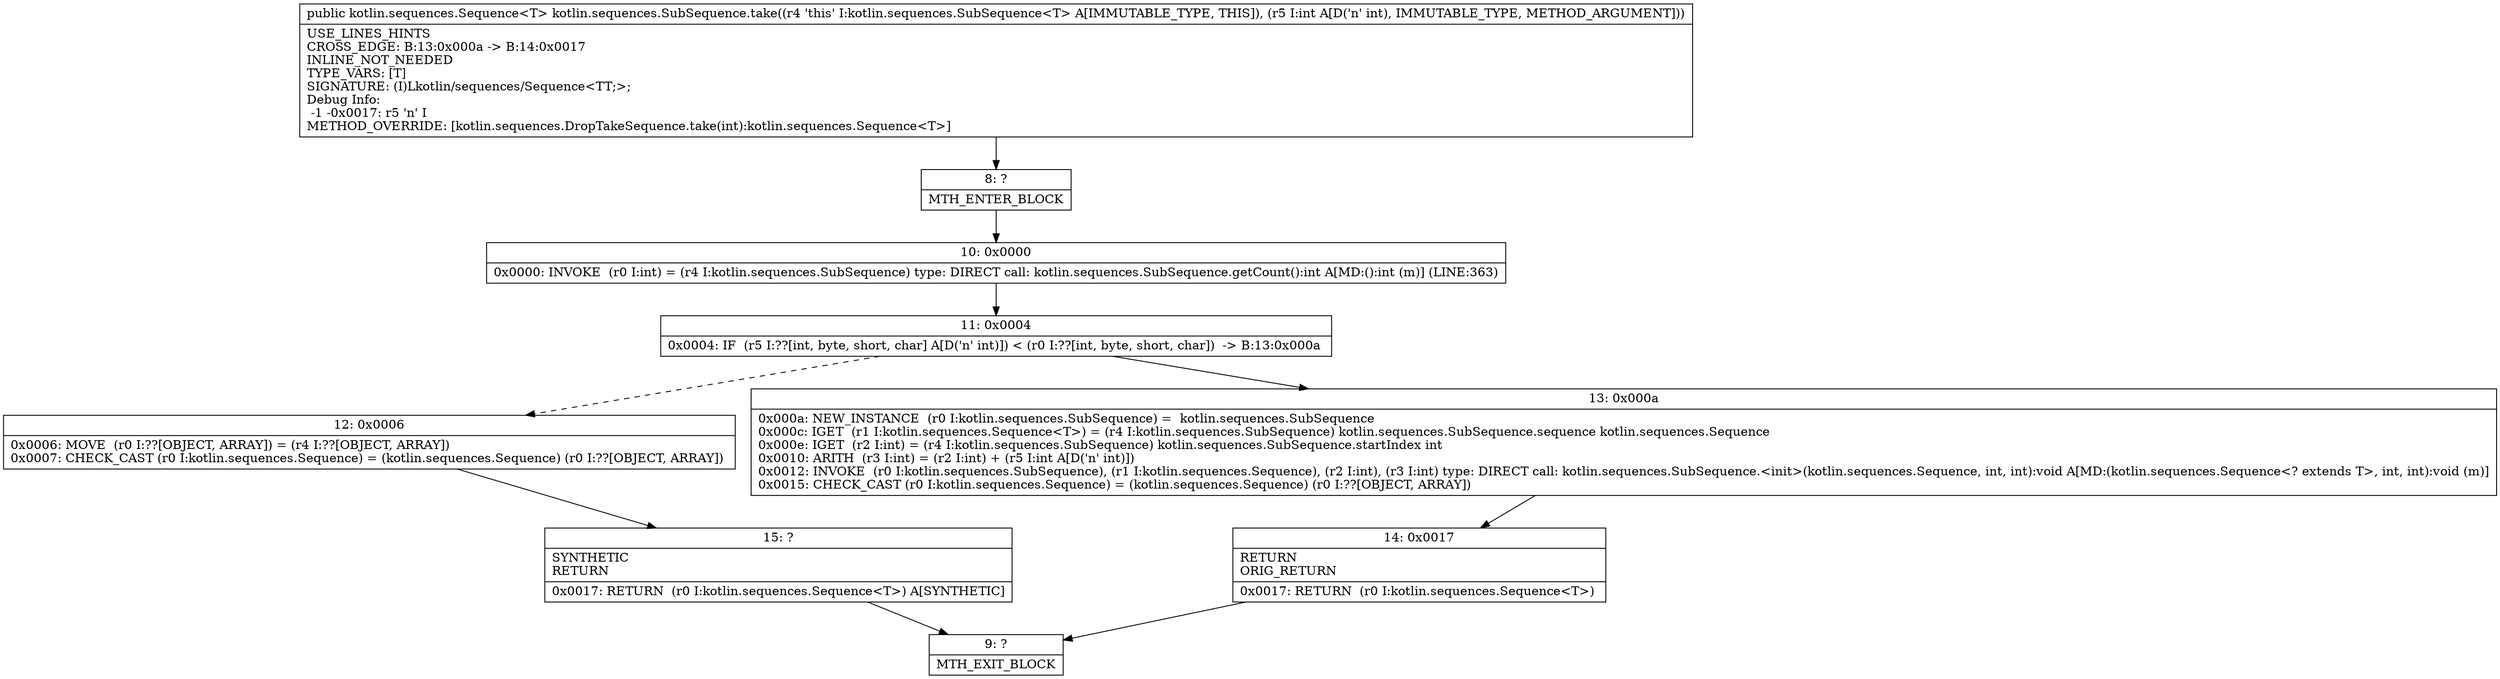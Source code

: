 digraph "CFG forkotlin.sequences.SubSequence.take(I)Lkotlin\/sequences\/Sequence;" {
Node_8 [shape=record,label="{8\:\ ?|MTH_ENTER_BLOCK\l}"];
Node_10 [shape=record,label="{10\:\ 0x0000|0x0000: INVOKE  (r0 I:int) = (r4 I:kotlin.sequences.SubSequence) type: DIRECT call: kotlin.sequences.SubSequence.getCount():int A[MD:():int (m)] (LINE:363)\l}"];
Node_11 [shape=record,label="{11\:\ 0x0004|0x0004: IF  (r5 I:??[int, byte, short, char] A[D('n' int)]) \< (r0 I:??[int, byte, short, char])  \-\> B:13:0x000a \l}"];
Node_12 [shape=record,label="{12\:\ 0x0006|0x0006: MOVE  (r0 I:??[OBJECT, ARRAY]) = (r4 I:??[OBJECT, ARRAY]) \l0x0007: CHECK_CAST (r0 I:kotlin.sequences.Sequence) = (kotlin.sequences.Sequence) (r0 I:??[OBJECT, ARRAY]) \l}"];
Node_15 [shape=record,label="{15\:\ ?|SYNTHETIC\lRETURN\l|0x0017: RETURN  (r0 I:kotlin.sequences.Sequence\<T\>) A[SYNTHETIC]\l}"];
Node_9 [shape=record,label="{9\:\ ?|MTH_EXIT_BLOCK\l}"];
Node_13 [shape=record,label="{13\:\ 0x000a|0x000a: NEW_INSTANCE  (r0 I:kotlin.sequences.SubSequence) =  kotlin.sequences.SubSequence \l0x000c: IGET  (r1 I:kotlin.sequences.Sequence\<T\>) = (r4 I:kotlin.sequences.SubSequence) kotlin.sequences.SubSequence.sequence kotlin.sequences.Sequence \l0x000e: IGET  (r2 I:int) = (r4 I:kotlin.sequences.SubSequence) kotlin.sequences.SubSequence.startIndex int \l0x0010: ARITH  (r3 I:int) = (r2 I:int) + (r5 I:int A[D('n' int)]) \l0x0012: INVOKE  (r0 I:kotlin.sequences.SubSequence), (r1 I:kotlin.sequences.Sequence), (r2 I:int), (r3 I:int) type: DIRECT call: kotlin.sequences.SubSequence.\<init\>(kotlin.sequences.Sequence, int, int):void A[MD:(kotlin.sequences.Sequence\<? extends T\>, int, int):void (m)]\l0x0015: CHECK_CAST (r0 I:kotlin.sequences.Sequence) = (kotlin.sequences.Sequence) (r0 I:??[OBJECT, ARRAY]) \l}"];
Node_14 [shape=record,label="{14\:\ 0x0017|RETURN\lORIG_RETURN\l|0x0017: RETURN  (r0 I:kotlin.sequences.Sequence\<T\>) \l}"];
MethodNode[shape=record,label="{public kotlin.sequences.Sequence\<T\> kotlin.sequences.SubSequence.take((r4 'this' I:kotlin.sequences.SubSequence\<T\> A[IMMUTABLE_TYPE, THIS]), (r5 I:int A[D('n' int), IMMUTABLE_TYPE, METHOD_ARGUMENT]))  | USE_LINES_HINTS\lCROSS_EDGE: B:13:0x000a \-\> B:14:0x0017\lINLINE_NOT_NEEDED\lTYPE_VARS: [T]\lSIGNATURE: (I)Lkotlin\/sequences\/Sequence\<TT;\>;\lDebug Info:\l  \-1 \-0x0017: r5 'n' I\lMETHOD_OVERRIDE: [kotlin.sequences.DropTakeSequence.take(int):kotlin.sequences.Sequence\<T\>]\l}"];
MethodNode -> Node_8;Node_8 -> Node_10;
Node_10 -> Node_11;
Node_11 -> Node_12[style=dashed];
Node_11 -> Node_13;
Node_12 -> Node_15;
Node_15 -> Node_9;
Node_13 -> Node_14;
Node_14 -> Node_9;
}

